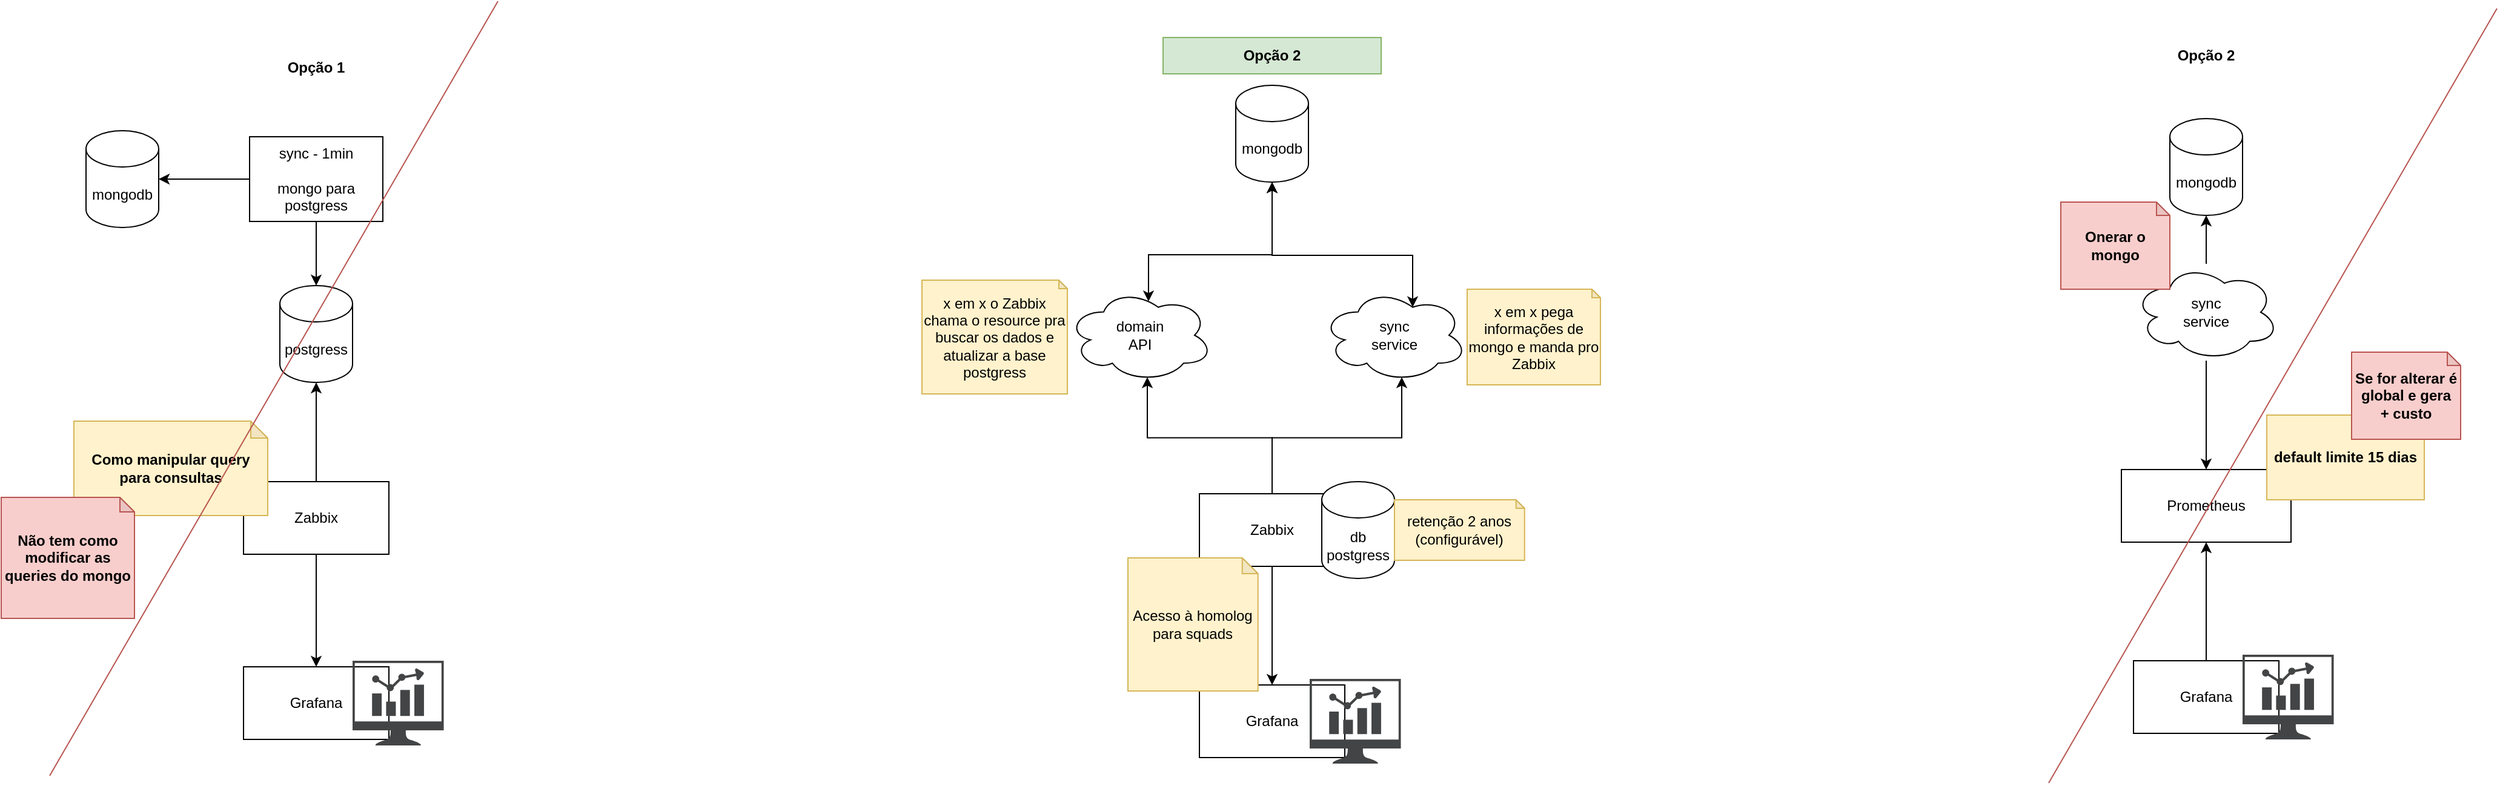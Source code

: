 <mxfile version="21.2.7" type="github">
  <diagram name="Page-1" id="JFZXwUpc7m3WlK-vvMf1">
    <mxGraphModel dx="1247" dy="701" grid="1" gridSize="10" guides="1" tooltips="1" connect="1" arrows="1" fold="1" page="1" pageScale="1" pageWidth="3300" pageHeight="2339" math="0" shadow="0">
      <root>
        <mxCell id="0" />
        <mxCell id="1" parent="0" />
        <mxCell id="-L8Xeif0qXsBXoIUvL3A-1" value="Grafana" style="rounded=0;whiteSpace=wrap;html=1;" parent="1" vertex="1">
          <mxGeometry x="410" y="770" width="120" height="60" as="geometry" />
        </mxCell>
        <mxCell id="-L8Xeif0qXsBXoIUvL3A-2" value="mongodb" style="shape=cylinder3;whiteSpace=wrap;html=1;boundedLbl=1;backgroundOutline=1;size=15;" parent="1" vertex="1">
          <mxGeometry x="280" y="327" width="60" height="80" as="geometry" />
        </mxCell>
        <mxCell id="-L8Xeif0qXsBXoIUvL3A-5" style="edgeStyle=orthogonalEdgeStyle;rounded=0;orthogonalLoop=1;jettySize=auto;html=1;entryX=0.5;entryY=1;entryDx=0;entryDy=0;entryPerimeter=0;" parent="1" source="-L8Xeif0qXsBXoIUvL3A-3" target="-L8Xeif0qXsBXoIUvL3A-4" edge="1">
          <mxGeometry relative="1" as="geometry">
            <mxPoint x="470" y="522" as="targetPoint" />
          </mxGeometry>
        </mxCell>
        <mxCell id="-L8Xeif0qXsBXoIUvL3A-6" style="edgeStyle=orthogonalEdgeStyle;rounded=0;orthogonalLoop=1;jettySize=auto;html=1;entryX=0.5;entryY=0;entryDx=0;entryDy=0;exitX=0.5;exitY=1;exitDx=0;exitDy=0;" parent="1" source="-L8Xeif0qXsBXoIUvL3A-3" target="-L8Xeif0qXsBXoIUvL3A-1" edge="1">
          <mxGeometry relative="1" as="geometry" />
        </mxCell>
        <mxCell id="-L8Xeif0qXsBXoIUvL3A-3" value="Zabbix" style="rounded=0;whiteSpace=wrap;html=1;" parent="1" vertex="1">
          <mxGeometry x="410" y="617" width="120" height="60" as="geometry" />
        </mxCell>
        <mxCell id="-L8Xeif0qXsBXoIUvL3A-4" value="postgress" style="shape=cylinder3;whiteSpace=wrap;html=1;boundedLbl=1;backgroundOutline=1;size=15;" parent="1" vertex="1">
          <mxGeometry x="440" y="455" width="60" height="80" as="geometry" />
        </mxCell>
        <mxCell id="-L8Xeif0qXsBXoIUvL3A-16" style="edgeStyle=orthogonalEdgeStyle;rounded=0;orthogonalLoop=1;jettySize=auto;html=1;entryX=1;entryY=0.5;entryDx=0;entryDy=0;entryPerimeter=0;exitX=0;exitY=0.5;exitDx=0;exitDy=0;" parent="1" source="-L8Xeif0qXsBXoIUvL3A-15" target="-L8Xeif0qXsBXoIUvL3A-2" edge="1">
          <mxGeometry relative="1" as="geometry" />
        </mxCell>
        <mxCell id="-L8Xeif0qXsBXoIUvL3A-17" style="edgeStyle=orthogonalEdgeStyle;rounded=0;orthogonalLoop=1;jettySize=auto;html=1;entryX=0.5;entryY=0;entryDx=0;entryDy=0;entryPerimeter=0;exitX=0.5;exitY=1;exitDx=0;exitDy=0;" parent="1" source="-L8Xeif0qXsBXoIUvL3A-15" target="-L8Xeif0qXsBXoIUvL3A-4" edge="1">
          <mxGeometry relative="1" as="geometry" />
        </mxCell>
        <mxCell id="-L8Xeif0qXsBXoIUvL3A-15" value="sync - 1min&lt;br&gt;&lt;br&gt;mongo para postgress" style="rounded=0;whiteSpace=wrap;html=1;" parent="1" vertex="1">
          <mxGeometry x="415" y="332" width="110" height="70" as="geometry" />
        </mxCell>
        <mxCell id="-L8Xeif0qXsBXoIUvL3A-20" style="edgeStyle=orthogonalEdgeStyle;rounded=0;orthogonalLoop=1;jettySize=auto;html=1;entryX=0.5;entryY=1;entryDx=0;entryDy=0;" parent="1" source="-L8Xeif0qXsBXoIUvL3A-18" target="-L8Xeif0qXsBXoIUvL3A-19" edge="1">
          <mxGeometry relative="1" as="geometry" />
        </mxCell>
        <mxCell id="-L8Xeif0qXsBXoIUvL3A-18" value="Grafana" style="rounded=0;whiteSpace=wrap;html=1;" parent="1" vertex="1">
          <mxGeometry x="1970" y="765" width="120" height="60" as="geometry" />
        </mxCell>
        <mxCell id="-L8Xeif0qXsBXoIUvL3A-19" value="Prometheus" style="rounded=0;whiteSpace=wrap;html=1;" parent="1" vertex="1">
          <mxGeometry x="1960" y="607" width="140" height="60" as="geometry" />
        </mxCell>
        <mxCell id="-L8Xeif0qXsBXoIUvL3A-23" style="edgeStyle=orthogonalEdgeStyle;rounded=0;orthogonalLoop=1;jettySize=auto;html=1;entryX=0.5;entryY=1;entryDx=0;entryDy=0;entryPerimeter=0;" parent="1" source="-L8Xeif0qXsBXoIUvL3A-21" target="-L8Xeif0qXsBXoIUvL3A-22" edge="1">
          <mxGeometry relative="1" as="geometry" />
        </mxCell>
        <mxCell id="-L8Xeif0qXsBXoIUvL3A-26" style="edgeStyle=orthogonalEdgeStyle;rounded=0;orthogonalLoop=1;jettySize=auto;html=1;entryX=0.5;entryY=0;entryDx=0;entryDy=0;" parent="1" source="-L8Xeif0qXsBXoIUvL3A-21" target="-L8Xeif0qXsBXoIUvL3A-19" edge="1">
          <mxGeometry relative="1" as="geometry" />
        </mxCell>
        <mxCell id="-L8Xeif0qXsBXoIUvL3A-21" value="sync&lt;br&gt;service" style="ellipse;shape=cloud;whiteSpace=wrap;html=1;" parent="1" vertex="1">
          <mxGeometry x="1970" y="437" width="120" height="80" as="geometry" />
        </mxCell>
        <mxCell id="-L8Xeif0qXsBXoIUvL3A-22" value="mongodb" style="shape=cylinder3;whiteSpace=wrap;html=1;boundedLbl=1;backgroundOutline=1;size=15;" parent="1" vertex="1">
          <mxGeometry x="2000" y="317" width="60" height="80" as="geometry" />
        </mxCell>
        <mxCell id="-L8Xeif0qXsBXoIUvL3A-27" value="&lt;b style=&quot;border-color: var(--border-color);&quot;&gt;default limite 15 dias&lt;/b&gt;" style="shape=note;whiteSpace=wrap;html=1;backgroundOutline=1;darkOpacity=0.05;size=13;fillColor=#fff2cc;strokeColor=#d6b656;" parent="1" vertex="1">
          <mxGeometry x="2080" y="562" width="130" height="70" as="geometry" />
        </mxCell>
        <mxCell id="-L8Xeif0qXsBXoIUvL3A-29" value="&lt;b style=&quot;border-color: var(--border-color);&quot;&gt;Como manipular query para consultas&lt;/b&gt;" style="shape=note;whiteSpace=wrap;html=1;backgroundOutline=1;darkOpacity=0.05;size=14;fillColor=#fff2cc;strokeColor=#d6b656;" parent="1" vertex="1">
          <mxGeometry x="270" y="567" width="160" height="78" as="geometry" />
        </mxCell>
        <mxCell id="-L8Xeif0qXsBXoIUvL3A-30" value="Grafana" style="rounded=0;whiteSpace=wrap;html=1;" parent="1" vertex="1">
          <mxGeometry x="1199" y="785" width="120" height="60" as="geometry" />
        </mxCell>
        <mxCell id="-L8Xeif0qXsBXoIUvL3A-31" value="mongodb" style="shape=cylinder3;whiteSpace=wrap;html=1;boundedLbl=1;backgroundOutline=1;size=15;" parent="1" vertex="1">
          <mxGeometry x="1229" y="289.5" width="60" height="80" as="geometry" />
        </mxCell>
        <mxCell id="-L8Xeif0qXsBXoIUvL3A-33" style="edgeStyle=orthogonalEdgeStyle;rounded=0;orthogonalLoop=1;jettySize=auto;html=1;entryX=0.5;entryY=0;entryDx=0;entryDy=0;exitX=0.5;exitY=1;exitDx=0;exitDy=0;" parent="1" source="-L8Xeif0qXsBXoIUvL3A-35" target="-L8Xeif0qXsBXoIUvL3A-30" edge="1">
          <mxGeometry relative="1" as="geometry" />
        </mxCell>
        <mxCell id="-L8Xeif0qXsBXoIUvL3A-43" style="edgeStyle=orthogonalEdgeStyle;rounded=0;orthogonalLoop=1;jettySize=auto;html=1;entryX=0.55;entryY=0.95;entryDx=0;entryDy=0;entryPerimeter=0;" parent="1" source="-L8Xeif0qXsBXoIUvL3A-35" target="-L8Xeif0qXsBXoIUvL3A-38" edge="1">
          <mxGeometry relative="1" as="geometry" />
        </mxCell>
        <mxCell id="z-yG4fr4pqnw4qYy7szP-35" style="edgeStyle=orthogonalEdgeStyle;rounded=0;orthogonalLoop=1;jettySize=auto;html=1;entryX=0.55;entryY=0.95;entryDx=0;entryDy=0;entryPerimeter=0;exitX=0.5;exitY=0;exitDx=0;exitDy=0;" edge="1" parent="1" source="-L8Xeif0qXsBXoIUvL3A-35" target="z-yG4fr4pqnw4qYy7szP-34">
          <mxGeometry relative="1" as="geometry" />
        </mxCell>
        <mxCell id="-L8Xeif0qXsBXoIUvL3A-35" value="Zabbix" style="rounded=0;whiteSpace=wrap;html=1;" parent="1" vertex="1">
          <mxGeometry x="1199" y="627" width="120" height="60" as="geometry" />
        </mxCell>
        <mxCell id="-L8Xeif0qXsBXoIUvL3A-37" style="edgeStyle=orthogonalEdgeStyle;rounded=0;orthogonalLoop=1;jettySize=auto;html=1;entryX=0.5;entryY=1;entryDx=0;entryDy=0;entryPerimeter=0;exitX=0.558;exitY=0.138;exitDx=0;exitDy=0;exitPerimeter=0;startArrow=classic;startFill=1;" parent="1" source="-L8Xeif0qXsBXoIUvL3A-38" target="-L8Xeif0qXsBXoIUvL3A-31" edge="1">
          <mxGeometry relative="1" as="geometry">
            <Array as="points">
              <mxPoint x="1157" y="429.5" />
              <mxPoint x="1259" y="429.5" />
            </Array>
          </mxGeometry>
        </mxCell>
        <mxCell id="-L8Xeif0qXsBXoIUvL3A-38" value="domain&lt;br&gt;API" style="ellipse;shape=cloud;whiteSpace=wrap;html=1;" parent="1" vertex="1">
          <mxGeometry x="1090" y="457.5" width="120" height="77" as="geometry" />
        </mxCell>
        <mxCell id="-L8Xeif0qXsBXoIUvL3A-46" value="&lt;b&gt;Onerar o mongo&lt;/b&gt;" style="shape=note;whiteSpace=wrap;html=1;backgroundOutline=1;darkOpacity=0.05;size=11;fillColor=#f8cecc;strokeColor=#b85450;" parent="1" vertex="1">
          <mxGeometry x="1910" y="386" width="90" height="72" as="geometry" />
        </mxCell>
        <mxCell id="-L8Xeif0qXsBXoIUvL3A-47" value="" style="sketch=0;pointerEvents=1;shadow=0;dashed=0;html=1;strokeColor=none;fillColor=#434445;aspect=fixed;labelPosition=center;verticalLabelPosition=bottom;verticalAlign=top;align=center;outlineConnect=0;shape=mxgraph.vvd.nsx_dashboard;" parent="1" vertex="1">
          <mxGeometry x="500" y="765" width="75.27" height="70" as="geometry" />
        </mxCell>
        <mxCell id="-L8Xeif0qXsBXoIUvL3A-48" value="" style="sketch=0;pointerEvents=1;shadow=0;dashed=0;html=1;strokeColor=none;fillColor=#434445;aspect=fixed;labelPosition=center;verticalLabelPosition=bottom;verticalAlign=top;align=center;outlineConnect=0;shape=mxgraph.vvd.nsx_dashboard;" parent="1" vertex="1">
          <mxGeometry x="1290" y="780" width="75.27" height="70" as="geometry" />
        </mxCell>
        <mxCell id="-L8Xeif0qXsBXoIUvL3A-49" value="" style="sketch=0;pointerEvents=1;shadow=0;dashed=0;html=1;strokeColor=none;fillColor=#434445;aspect=fixed;labelPosition=center;verticalLabelPosition=bottom;verticalAlign=top;align=center;outlineConnect=0;shape=mxgraph.vvd.nsx_dashboard;" parent="1" vertex="1">
          <mxGeometry x="2060" y="760" width="75.27" height="70" as="geometry" />
        </mxCell>
        <mxCell id="-L8Xeif0qXsBXoIUvL3A-51" value="Opção 1" style="text;html=1;strokeColor=none;fillColor=none;align=center;verticalAlign=middle;whiteSpace=wrap;rounded=0;fontStyle=1" parent="1" vertex="1">
          <mxGeometry x="380" y="260" width="180" height="30" as="geometry" />
        </mxCell>
        <mxCell id="-L8Xeif0qXsBXoIUvL3A-52" value="Opção 2" style="text;html=1;strokeColor=#82b366;fillColor=#d5e8d4;align=center;verticalAlign=middle;whiteSpace=wrap;rounded=0;fontStyle=1" parent="1" vertex="1">
          <mxGeometry x="1169" y="250" width="180" height="30" as="geometry" />
        </mxCell>
        <mxCell id="-L8Xeif0qXsBXoIUvL3A-53" value="Opção 2" style="text;html=1;strokeColor=none;fillColor=none;align=center;verticalAlign=middle;whiteSpace=wrap;rounded=0;fontStyle=1" parent="1" vertex="1">
          <mxGeometry x="1940" y="250" width="180" height="30" as="geometry" />
        </mxCell>
        <mxCell id="z-yG4fr4pqnw4qYy7szP-1" value="&lt;b&gt;Se for alterar é global e gera &lt;br&gt;+ custo&lt;/b&gt;" style="shape=note;whiteSpace=wrap;html=1;backgroundOutline=1;darkOpacity=0.05;size=11;fillColor=#f8cecc;strokeColor=#b85450;" vertex="1" parent="1">
          <mxGeometry x="2150" y="510" width="90" height="72" as="geometry" />
        </mxCell>
        <mxCell id="z-yG4fr4pqnw4qYy7szP-2" value="&lt;b&gt;Não tem como modificar as queries do mongo&lt;/b&gt;" style="shape=note;whiteSpace=wrap;html=1;backgroundOutline=1;darkOpacity=0.05;size=12;fillColor=#f8cecc;strokeColor=#b85450;" vertex="1" parent="1">
          <mxGeometry x="210" y="630" width="110" height="100" as="geometry" />
        </mxCell>
        <mxCell id="z-yG4fr4pqnw4qYy7szP-26" value="&lt;span style=&quot;border-color: var(--border-color);&quot;&gt;Acesso à homolog para squads&lt;/span&gt;" style="shape=note;whiteSpace=wrap;html=1;backgroundOutline=1;darkOpacity=0.05;size=13;fillColor=#fff2cc;strokeColor=#d6b656;fontStyle=0" vertex="1" parent="1">
          <mxGeometry x="1140" y="680" width="107.36" height="110" as="geometry" />
        </mxCell>
        <mxCell id="z-yG4fr4pqnw4qYy7szP-30" value="db&lt;br&gt;postgress" style="shape=cylinder3;whiteSpace=wrap;html=1;boundedLbl=1;backgroundOutline=1;size=15;" vertex="1" parent="1">
          <mxGeometry x="1300.0" y="617" width="60" height="80" as="geometry" />
        </mxCell>
        <mxCell id="z-yG4fr4pqnw4qYy7szP-31" value="&lt;span style=&quot;border-color: var(--border-color);&quot;&gt;retenção 2 anos&lt;br&gt;(configurável)&lt;br&gt;&lt;/span&gt;" style="shape=note;whiteSpace=wrap;html=1;backgroundOutline=1;darkOpacity=0.05;size=7;fillColor=#fff2cc;strokeColor=#d6b656;fontStyle=0" vertex="1" parent="1">
          <mxGeometry x="1360.0" y="632" width="107.36" height="50" as="geometry" />
        </mxCell>
        <mxCell id="z-yG4fr4pqnw4qYy7szP-32" value="" style="endArrow=none;html=1;rounded=0;fillColor=#f8cecc;strokeColor=#b85450;" edge="1" parent="1">
          <mxGeometry width="50" height="50" relative="1" as="geometry">
            <mxPoint x="250" y="860" as="sourcePoint" />
            <mxPoint x="620" y="220" as="targetPoint" />
          </mxGeometry>
        </mxCell>
        <mxCell id="z-yG4fr4pqnw4qYy7szP-33" value="" style="endArrow=none;html=1;rounded=0;fillColor=#f8cecc;strokeColor=#b85450;" edge="1" parent="1">
          <mxGeometry width="50" height="50" relative="1" as="geometry">
            <mxPoint x="1900" y="866" as="sourcePoint" />
            <mxPoint x="2270" y="226" as="targetPoint" />
          </mxGeometry>
        </mxCell>
        <mxCell id="z-yG4fr4pqnw4qYy7szP-38" style="edgeStyle=orthogonalEdgeStyle;rounded=0;orthogonalLoop=1;jettySize=auto;html=1;entryX=0.5;entryY=1;entryDx=0;entryDy=0;entryPerimeter=0;startArrow=classic;startFill=1;exitX=0.625;exitY=0.2;exitDx=0;exitDy=0;exitPerimeter=0;" edge="1" parent="1" source="z-yG4fr4pqnw4qYy7szP-34" target="-L8Xeif0qXsBXoIUvL3A-31">
          <mxGeometry relative="1" as="geometry">
            <Array as="points">
              <mxPoint x="1375" y="430" />
              <mxPoint x="1259" y="430" />
            </Array>
          </mxGeometry>
        </mxCell>
        <mxCell id="z-yG4fr4pqnw4qYy7szP-34" value="sync&lt;br&gt;service" style="ellipse;shape=cloud;whiteSpace=wrap;html=1;" vertex="1" parent="1">
          <mxGeometry x="1300" y="457.5" width="120" height="77" as="geometry" />
        </mxCell>
        <mxCell id="z-yG4fr4pqnw4qYy7szP-39" value="&lt;span style=&quot;border-color: var(--border-color);&quot;&gt;x em x pega informações de mongo e manda pro Zabbix&lt;br&gt;&lt;/span&gt;" style="shape=note;whiteSpace=wrap;html=1;backgroundOutline=1;darkOpacity=0.05;size=7;fillColor=#fff2cc;strokeColor=#d6b656;fontStyle=0" vertex="1" parent="1">
          <mxGeometry x="1420" y="458" width="110" height="79" as="geometry" />
        </mxCell>
        <mxCell id="z-yG4fr4pqnw4qYy7szP-40" value="&lt;span style=&quot;border-color: var(--border-color);&quot;&gt;x em x o Zabbix chama o resource pra buscar os dados e atualizar a base postgress&lt;br&gt;&lt;/span&gt;" style="shape=note;whiteSpace=wrap;html=1;backgroundOutline=1;darkOpacity=0.05;size=7;fillColor=#fff2cc;strokeColor=#d6b656;fontStyle=0" vertex="1" parent="1">
          <mxGeometry x="970" y="450.5" width="120" height="94" as="geometry" />
        </mxCell>
      </root>
    </mxGraphModel>
  </diagram>
</mxfile>
